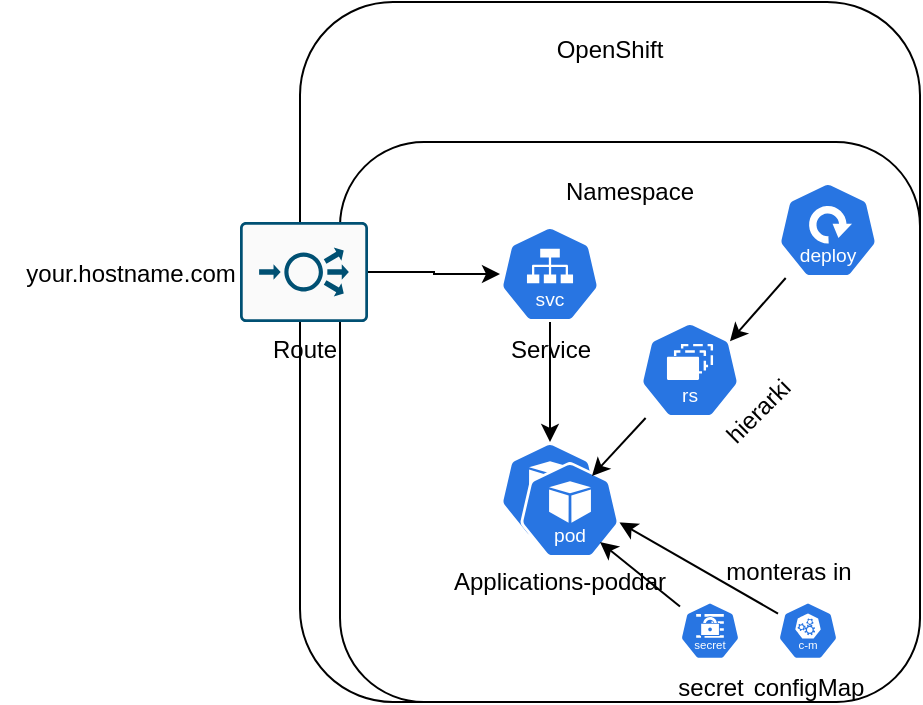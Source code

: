 <mxfile version="27.0.5">
  <diagram name="Sida-1" id="uxeTk89Ks7fbt8vT1Dlz">
    <mxGraphModel dx="1372" dy="802" grid="1" gridSize="10" guides="1" tooltips="1" connect="1" arrows="1" fold="1" page="1" pageScale="1" pageWidth="827" pageHeight="1169" math="0" shadow="0">
      <root>
        <mxCell id="0" />
        <mxCell id="1" parent="0" />
        <mxCell id="QvrdG4qSDV6vwsPqdfU1-1" value="OpenShift&lt;div&gt;&lt;br&gt;&lt;/div&gt;&lt;div&gt;&lt;br&gt;&lt;/div&gt;&lt;div&gt;&lt;br&gt;&lt;/div&gt;&lt;div&gt;&lt;br&gt;&lt;/div&gt;&lt;div&gt;&lt;br&gt;&lt;/div&gt;&lt;div&gt;&lt;br&gt;&lt;/div&gt;&lt;div&gt;&lt;br&gt;&lt;/div&gt;&lt;div&gt;&lt;br&gt;&lt;/div&gt;&lt;div&gt;&lt;br&gt;&lt;/div&gt;&lt;div&gt;&lt;br&gt;&lt;/div&gt;&lt;div&gt;&lt;br&gt;&lt;/div&gt;&lt;div&gt;&lt;br&gt;&lt;/div&gt;&lt;div&gt;&lt;br&gt;&lt;/div&gt;&lt;div&gt;&lt;br&gt;&lt;/div&gt;&lt;div&gt;&lt;br&gt;&lt;/div&gt;&lt;div&gt;&lt;br&gt;&lt;/div&gt;&lt;div&gt;&lt;br&gt;&lt;/div&gt;&lt;div&gt;&lt;br&gt;&lt;/div&gt;&lt;div&gt;&lt;br&gt;&lt;/div&gt;&lt;div&gt;&lt;br&gt;&lt;/div&gt;&lt;div&gt;&lt;br&gt;&lt;/div&gt;" style="rounded=1;whiteSpace=wrap;html=1;" vertex="1" parent="1">
          <mxGeometry x="160" y="90" width="310" height="350" as="geometry" />
        </mxCell>
        <mxCell id="QvrdG4qSDV6vwsPqdfU1-13" value="Namespace&lt;div&gt;&lt;br&gt;&lt;/div&gt;&lt;div&gt;&lt;br&gt;&lt;/div&gt;&lt;div&gt;&lt;br&gt;&lt;/div&gt;&lt;div&gt;&lt;br&gt;&lt;/div&gt;&lt;div&gt;&lt;br&gt;&lt;/div&gt;&lt;div&gt;&lt;br&gt;&lt;/div&gt;&lt;div&gt;&lt;br&gt;&lt;/div&gt;&lt;div&gt;&lt;br&gt;&lt;/div&gt;&lt;div&gt;&lt;br&gt;&lt;/div&gt;&lt;div&gt;&lt;br&gt;&lt;/div&gt;&lt;div&gt;&lt;br&gt;&lt;/div&gt;&lt;div&gt;&lt;br&gt;&lt;/div&gt;&lt;div&gt;&lt;br&gt;&lt;/div&gt;&lt;div&gt;&lt;br&gt;&lt;/div&gt;&lt;div&gt;&lt;br&gt;&lt;/div&gt;&lt;div&gt;&lt;br&gt;&lt;/div&gt;" style="rounded=1;whiteSpace=wrap;html=1;" vertex="1" parent="1">
          <mxGeometry x="180" y="160" width="290" height="280" as="geometry" />
        </mxCell>
        <mxCell id="QvrdG4qSDV6vwsPqdfU1-7" style="edgeStyle=orthogonalEdgeStyle;rounded=0;orthogonalLoop=1;jettySize=auto;html=1;" edge="1" parent="1" source="QvrdG4qSDV6vwsPqdfU1-2" target="QvrdG4qSDV6vwsPqdfU1-3">
          <mxGeometry relative="1" as="geometry" />
        </mxCell>
        <mxCell id="QvrdG4qSDV6vwsPqdfU1-2" value="Route" style="sketch=0;points=[[0.015,0.015,0],[0.985,0.015,0],[0.985,0.985,0],[0.015,0.985,0],[0.25,0,0],[0.5,0,0],[0.75,0,0],[1,0.25,0],[1,0.5,0],[1,0.75,0],[0.75,1,0],[0.5,1,0],[0.25,1,0],[0,0.75,0],[0,0.5,0],[0,0.25,0]];verticalLabelPosition=bottom;html=1;verticalAlign=top;aspect=fixed;align=center;pointerEvents=1;shape=mxgraph.cisco19.rect;prIcon=load_balancer;fillColor=#FAFAFA;strokeColor=#005073;" vertex="1" parent="1">
          <mxGeometry x="130" y="200" width="64" height="50" as="geometry" />
        </mxCell>
        <mxCell id="QvrdG4qSDV6vwsPqdfU1-8" style="edgeStyle=orthogonalEdgeStyle;rounded=0;orthogonalLoop=1;jettySize=auto;html=1;" edge="1" parent="1" source="QvrdG4qSDV6vwsPqdfU1-3">
          <mxGeometry relative="1" as="geometry">
            <mxPoint x="285" y="310" as="targetPoint" />
          </mxGeometry>
        </mxCell>
        <mxCell id="QvrdG4qSDV6vwsPqdfU1-3" value="Service" style="aspect=fixed;sketch=0;html=1;dashed=0;whitespace=wrap;verticalLabelPosition=bottom;verticalAlign=top;fillColor=#2875E2;strokeColor=#ffffff;points=[[0.005,0.63,0],[0.1,0.2,0],[0.9,0.2,0],[0.5,0,0],[0.995,0.63,0],[0.72,0.99,0],[0.5,1,0],[0.28,0.99,0]];shape=mxgraph.kubernetes.icon2;kubernetesLabel=1;prIcon=svc" vertex="1" parent="1">
          <mxGeometry x="260" y="202" width="50" height="48" as="geometry" />
        </mxCell>
        <mxCell id="QvrdG4qSDV6vwsPqdfU1-6" value="&#xa;&#xa;&#xa;&#xa;Applications-poddar" style="group" vertex="1" connectable="0" parent="1">
          <mxGeometry x="260" y="310" width="60" height="58" as="geometry" />
        </mxCell>
        <mxCell id="QvrdG4qSDV6vwsPqdfU1-4" value="" style="aspect=fixed;sketch=0;html=1;dashed=0;whitespace=wrap;verticalLabelPosition=bottom;verticalAlign=top;fillColor=#2875E2;strokeColor=#ffffff;points=[[0.005,0.63,0],[0.1,0.2,0],[0.9,0.2,0],[0.5,0,0],[0.995,0.63,0],[0.72,0.99,0],[0.5,1,0],[0.28,0.99,0]];shape=mxgraph.kubernetes.icon2;kubernetesLabel=1;prIcon=pod" vertex="1" parent="QvrdG4qSDV6vwsPqdfU1-6">
          <mxGeometry width="50" height="48" as="geometry" />
        </mxCell>
        <mxCell id="QvrdG4qSDV6vwsPqdfU1-5" value="" style="aspect=fixed;sketch=0;html=1;dashed=0;whitespace=wrap;verticalLabelPosition=bottom;verticalAlign=top;fillColor=#2875E2;strokeColor=#ffffff;points=[[0.005,0.63,0],[0.1,0.2,0],[0.9,0.2,0],[0.5,0,0],[0.995,0.63,0],[0.72,0.99,0],[0.5,1,0],[0.28,0.99,0]];shape=mxgraph.kubernetes.icon2;kubernetesLabel=1;prIcon=pod" vertex="1" parent="QvrdG4qSDV6vwsPqdfU1-6">
          <mxGeometry x="10" y="10" width="50" height="48" as="geometry" />
        </mxCell>
        <mxCell id="QvrdG4qSDV6vwsPqdfU1-9" value="configMap" style="aspect=fixed;sketch=0;html=1;dashed=0;whitespace=wrap;verticalLabelPosition=bottom;verticalAlign=top;fillColor=#2875E2;strokeColor=#ffffff;points=[[0.005,0.63,0],[0.1,0.2,0],[0.9,0.2,0],[0.5,0,0],[0.995,0.63,0],[0.72,0.99,0],[0.5,1,0],[0.28,0.99,0]];shape=mxgraph.kubernetes.icon2;kubernetesLabel=1;prIcon=c_m" vertex="1" parent="1">
          <mxGeometry x="399" y="390" width="30" height="28.8" as="geometry" />
        </mxCell>
        <mxCell id="QvrdG4qSDV6vwsPqdfU1-10" style="rounded=0;orthogonalLoop=1;jettySize=auto;html=1;entryX=0.995;entryY=0.63;entryDx=0;entryDy=0;entryPerimeter=0;" edge="1" parent="1" source="QvrdG4qSDV6vwsPqdfU1-9" target="QvrdG4qSDV6vwsPqdfU1-5">
          <mxGeometry relative="1" as="geometry" />
        </mxCell>
        <mxCell id="QvrdG4qSDV6vwsPqdfU1-11" value="secret" style="aspect=fixed;sketch=0;html=1;dashed=0;whitespace=wrap;verticalLabelPosition=bottom;verticalAlign=top;fillColor=#2875E2;strokeColor=#ffffff;points=[[0.005,0.63,0],[0.1,0.2,0],[0.9,0.2,0],[0.5,0,0],[0.995,0.63,0],[0.72,0.99,0],[0.5,1,0],[0.28,0.99,0]];shape=mxgraph.kubernetes.icon2;kubernetesLabel=1;prIcon=secret" vertex="1" parent="1">
          <mxGeometry x="350" y="390" width="30" height="28.8" as="geometry" />
        </mxCell>
        <mxCell id="QvrdG4qSDV6vwsPqdfU1-12" style="rounded=0;orthogonalLoop=1;jettySize=auto;html=1;" edge="1" parent="1" source="QvrdG4qSDV6vwsPqdfU1-11">
          <mxGeometry relative="1" as="geometry">
            <mxPoint x="310" y="360" as="targetPoint" />
          </mxGeometry>
        </mxCell>
        <mxCell id="QvrdG4qSDV6vwsPqdfU1-14" value="your.hostname.com" style="text;html=1;align=center;verticalAlign=middle;resizable=0;points=[];autosize=1;strokeColor=none;fillColor=none;" vertex="1" parent="1">
          <mxGeometry x="10" y="211" width="130" height="30" as="geometry" />
        </mxCell>
        <mxCell id="QvrdG4qSDV6vwsPqdfU1-15" value="" style="aspect=fixed;sketch=0;html=1;dashed=0;whitespace=wrap;verticalLabelPosition=bottom;verticalAlign=top;fillColor=#2875E2;strokeColor=#ffffff;points=[[0.005,0.63,0],[0.1,0.2,0],[0.9,0.2,0],[0.5,0,0],[0.995,0.63,0],[0.72,0.99,0],[0.5,1,0],[0.28,0.99,0]];shape=mxgraph.kubernetes.icon2;kubernetesLabel=1;prIcon=deploy" vertex="1" parent="1">
          <mxGeometry x="399" y="180" width="50" height="48" as="geometry" />
        </mxCell>
        <mxCell id="QvrdG4qSDV6vwsPqdfU1-16" value="" style="aspect=fixed;sketch=0;html=1;dashed=0;whitespace=wrap;verticalLabelPosition=bottom;verticalAlign=top;fillColor=#2875E2;strokeColor=#ffffff;points=[[0.005,0.63,0],[0.1,0.2,0],[0.9,0.2,0],[0.5,0,0],[0.995,0.63,0],[0.72,0.99,0],[0.5,1,0],[0.28,0.99,0]];shape=mxgraph.kubernetes.icon2;kubernetesLabel=1;prIcon=rs" vertex="1" parent="1">
          <mxGeometry x="330" y="250" width="50" height="48" as="geometry" />
        </mxCell>
        <mxCell id="QvrdG4qSDV6vwsPqdfU1-17" style="rounded=0;orthogonalLoop=1;jettySize=auto;html=1;entryX=0.9;entryY=0.2;entryDx=0;entryDy=0;entryPerimeter=0;" edge="1" parent="1" source="QvrdG4qSDV6vwsPqdfU1-15" target="QvrdG4qSDV6vwsPqdfU1-16">
          <mxGeometry relative="1" as="geometry" />
        </mxCell>
        <mxCell id="QvrdG4qSDV6vwsPqdfU1-18" style="rounded=0;orthogonalLoop=1;jettySize=auto;html=1;entryX=0.72;entryY=0.146;entryDx=0;entryDy=0;entryPerimeter=0;" edge="1" parent="1" source="QvrdG4qSDV6vwsPqdfU1-16" target="QvrdG4qSDV6vwsPqdfU1-5">
          <mxGeometry relative="1" as="geometry" />
        </mxCell>
        <mxCell id="QvrdG4qSDV6vwsPqdfU1-21" value="monteras in" style="text;html=1;align=center;verticalAlign=middle;resizable=0;points=[];autosize=1;strokeColor=none;fillColor=none;" vertex="1" parent="1">
          <mxGeometry x="359" y="360" width="90" height="30" as="geometry" />
        </mxCell>
        <mxCell id="QvrdG4qSDV6vwsPqdfU1-22" value="hierarki" style="text;html=1;align=center;verticalAlign=middle;resizable=0;points=[];autosize=1;strokeColor=none;fillColor=none;rotation=-45;" vertex="1" parent="1">
          <mxGeometry x="359" y="280" width="60" height="30" as="geometry" />
        </mxCell>
      </root>
    </mxGraphModel>
  </diagram>
</mxfile>
